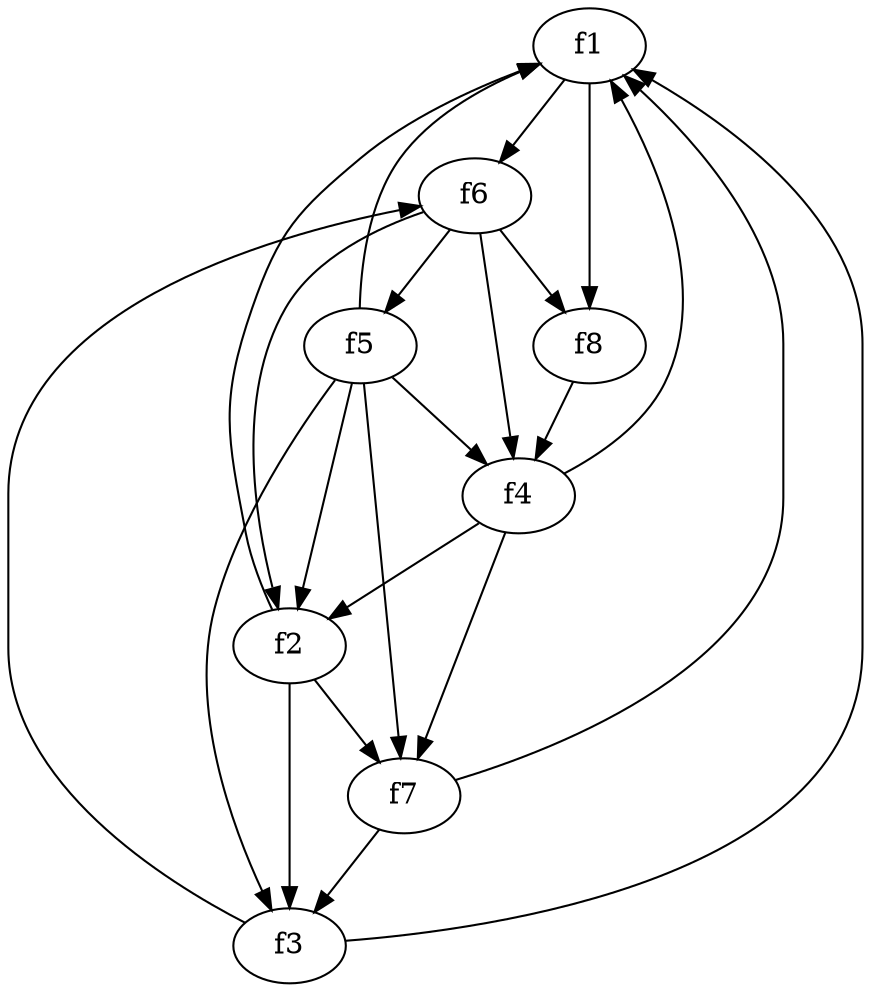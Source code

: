 strict digraph  {
f1;
f2;
f3;
f4;
f5;
f6;
f7;
f8;
f1 -> f6  [weight=2];
f1 -> f8  [weight=2];
f2 -> f1  [weight=2];
f2 -> f3  [weight=2];
f2 -> f7  [weight=2];
f3 -> f1  [weight=2];
f3 -> f6  [weight=2];
f4 -> f7  [weight=2];
f4 -> f2  [weight=2];
f4 -> f1  [weight=2];
f5 -> f1  [weight=2];
f5 -> f3  [weight=2];
f5 -> f2  [weight=2];
f5 -> f7  [weight=2];
f5 -> f4  [weight=2];
f6 -> f2  [weight=2];
f6 -> f8  [weight=2];
f6 -> f5  [weight=2];
f6 -> f4  [weight=2];
f7 -> f1  [weight=2];
f7 -> f3  [weight=2];
f8 -> f4  [weight=2];
}
